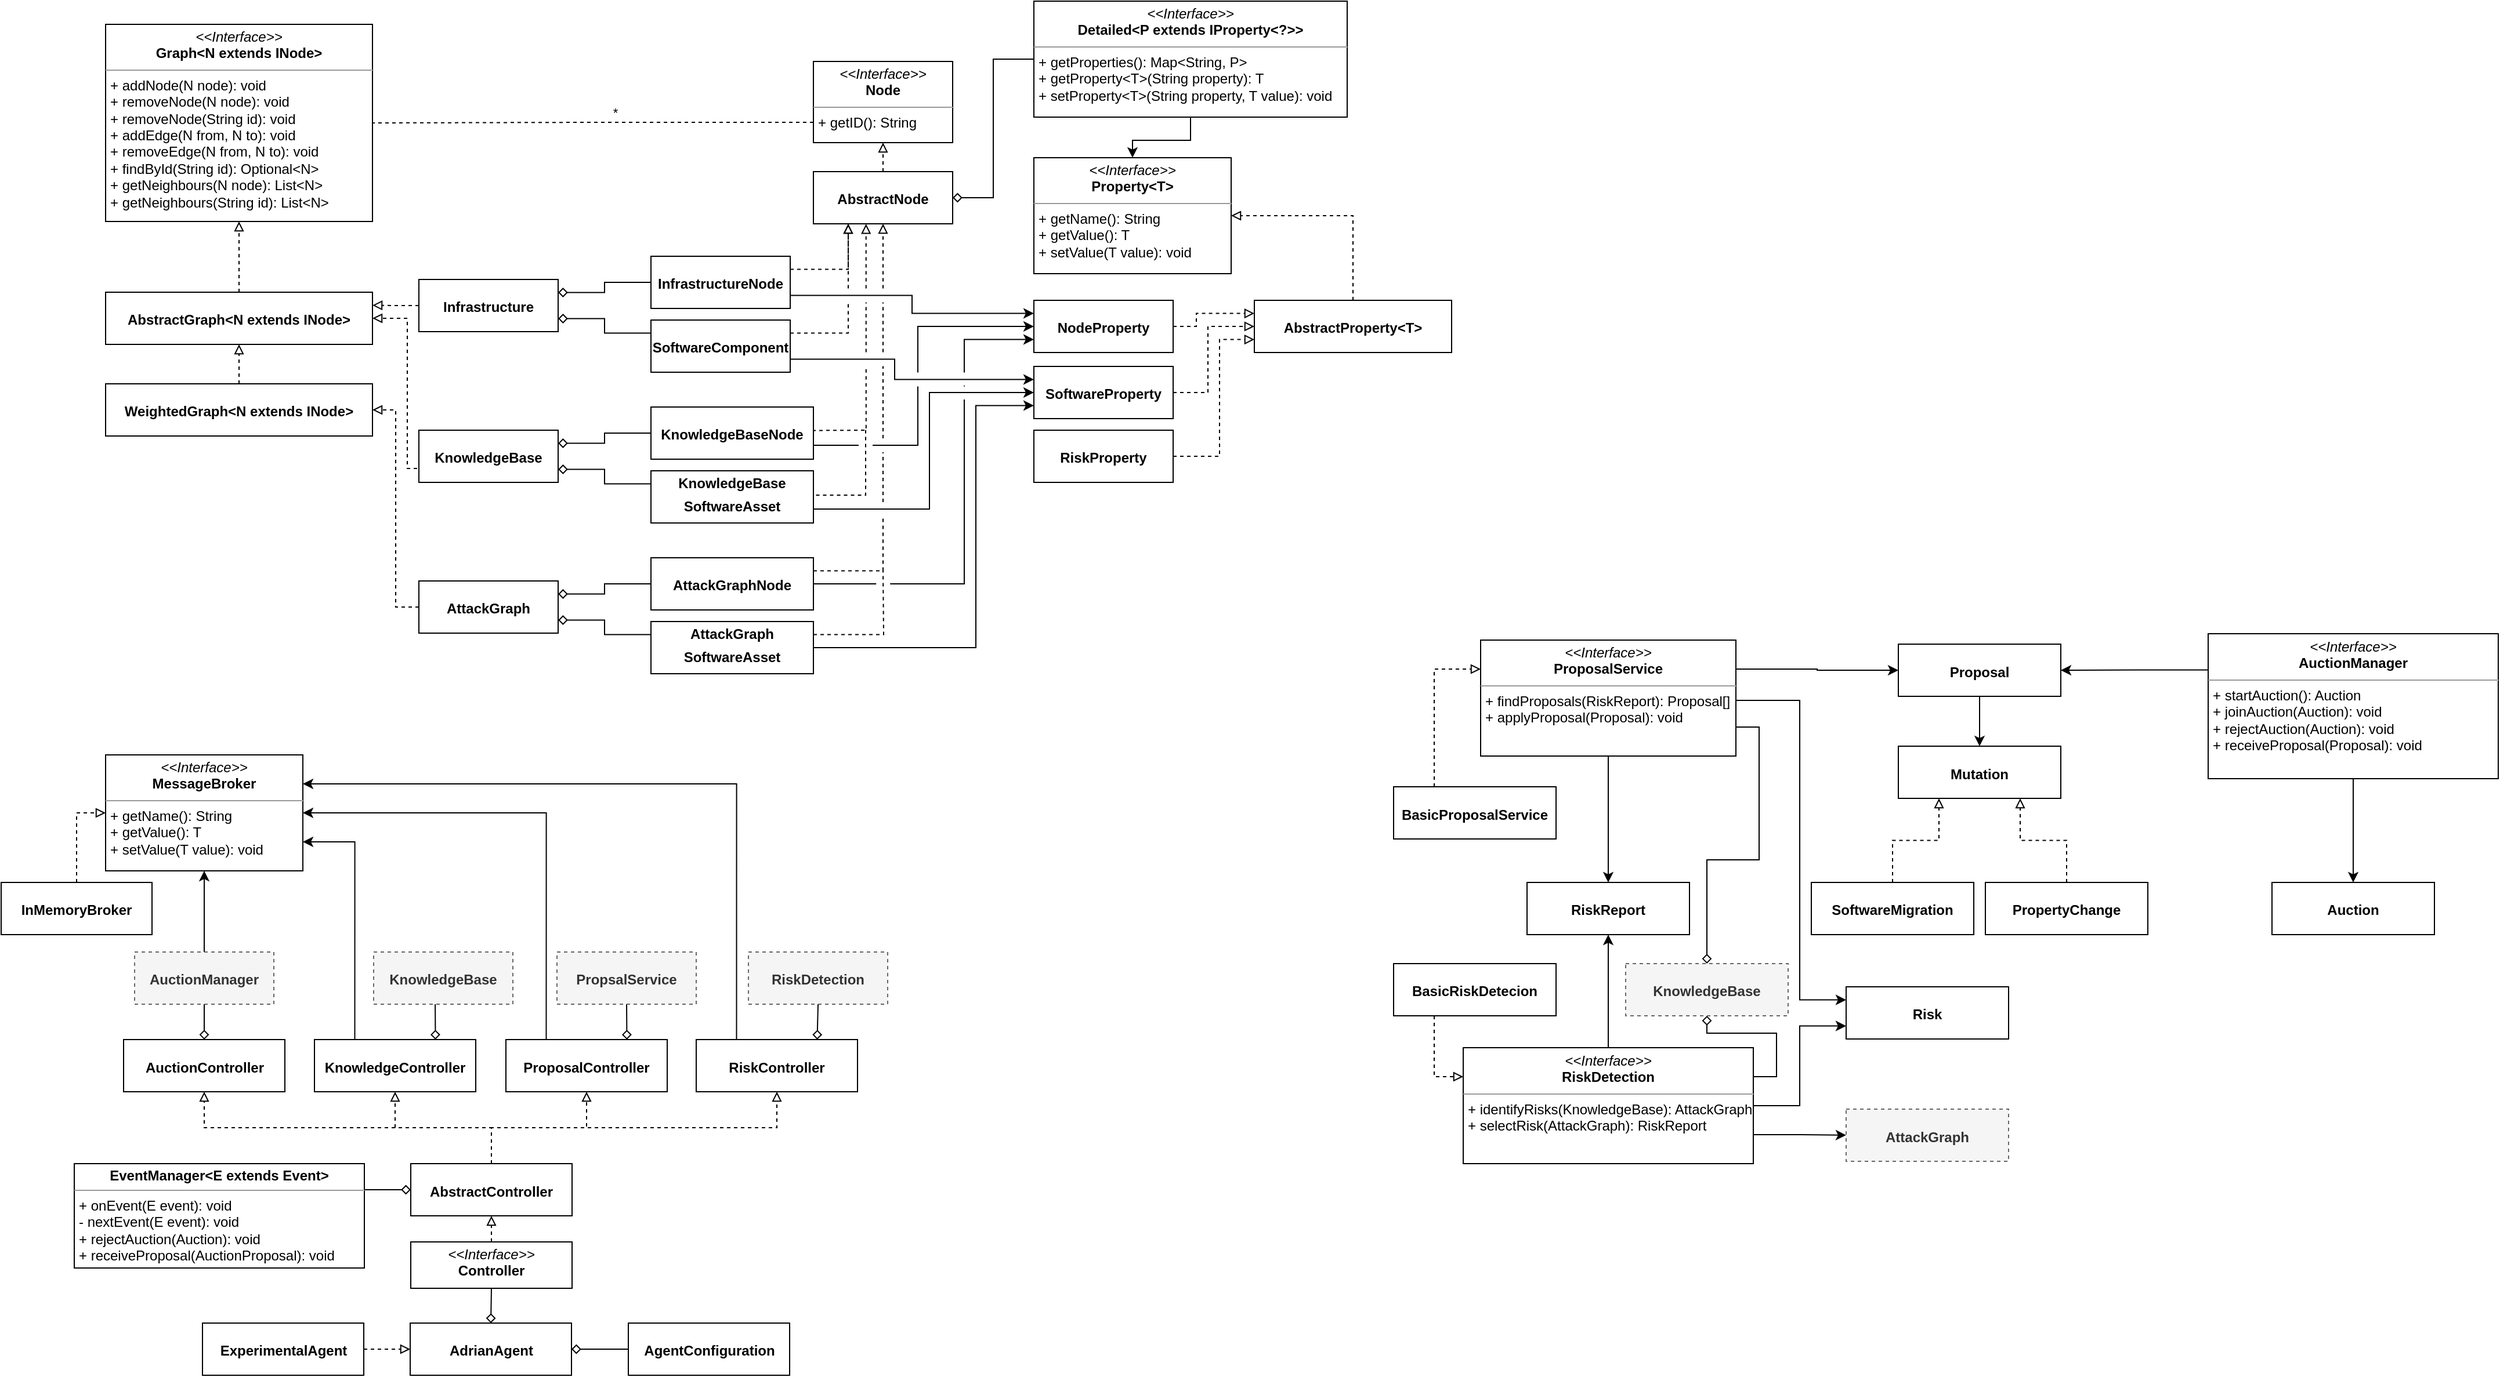 <mxfile version="22.0.0" type="device">
  <diagram name="Page-1" id="9f46799a-70d6-7492-0946-bef42562c5a5">
    <mxGraphModel dx="2001" dy="577" grid="1" gridSize="10" guides="1" tooltips="1" connect="1" arrows="1" fold="1" page="1" pageScale="1" pageWidth="1100" pageHeight="850" background="none" math="0" shadow="0">
      <root>
        <mxCell id="0" />
        <mxCell id="1" parent="0" />
        <mxCell id="8-EacGjiaF-r7-xFt649-45" style="edgeStyle=orthogonalEdgeStyle;rounded=0;orthogonalLoop=1;jettySize=auto;html=1;exitX=1;exitY=0.75;exitDx=0;exitDy=0;jumpStyle=none;jumpSize=12;entryX=0;entryY=0.25;entryDx=0;entryDy=0;" parent="1" source="8-EacGjiaF-r7-xFt649-16" target="8-EacGjiaF-r7-xFt649-34" edge="1">
          <mxGeometry relative="1" as="geometry" />
        </mxCell>
        <mxCell id="8-EacGjiaF-r7-xFt649-1" value="&lt;p style=&quot;margin:0px;margin-top:4px;text-align:center;&quot;&gt;&lt;i&gt;&amp;lt;&amp;lt;Interface&amp;gt;&amp;gt;&lt;/i&gt;&lt;br&gt;&lt;b&gt;Graph&amp;lt;N extends INode&amp;gt;&lt;/b&gt;&lt;/p&gt;&lt;hr size=&quot;1&quot;&gt;&lt;p style=&quot;margin:0px;margin-left:4px;&quot;&gt;+ addNode(N node): void&lt;/p&gt;&lt;p style=&quot;margin:0px;margin-left:4px;&quot;&gt;+ removeNode(N node): void&lt;/p&gt;&lt;p style=&quot;margin:0px;margin-left:4px;&quot;&gt;+ removeNode(String id): void&lt;/p&gt;&lt;p style=&quot;margin:0px;margin-left:4px;&quot;&gt;+ addEdge(N from, N to): void&lt;/p&gt;&lt;p style=&quot;margin:0px;margin-left:4px;&quot;&gt;+ removeEdge(N from, N to): void&lt;/p&gt;&lt;p style=&quot;margin:0px;margin-left:4px;&quot;&gt;&lt;span style=&quot;background-color: initial;&quot;&gt;+ findById(String id): Optional&amp;lt;N&amp;gt;&lt;/span&gt;&lt;br&gt;&lt;/p&gt;&lt;p style=&quot;margin:0px;margin-left:4px;&quot;&gt;+ getNeighbours(N node): List&amp;lt;N&amp;gt;&lt;/p&gt;&lt;p style=&quot;margin:0px;margin-left:4px;&quot;&gt;&lt;span style=&quot;background-color: initial;&quot;&gt;+ getNeighbours(String id): List&amp;lt;N&amp;gt;&lt;/span&gt;&lt;/p&gt;" style="verticalAlign=top;align=left;overflow=fill;fontSize=12;fontFamily=Helvetica;html=1;whiteSpace=wrap;" parent="1" vertex="1">
          <mxGeometry x="70" y="170" width="230" height="170" as="geometry" />
        </mxCell>
        <mxCell id="8-EacGjiaF-r7-xFt649-23" style="edgeStyle=orthogonalEdgeStyle;rounded=0;orthogonalLoop=1;jettySize=auto;html=1;entryX=1;entryY=0.5;entryDx=0;entryDy=0;endArrow=none;endFill=0;exitX=0;exitY=0.75;exitDx=0;exitDy=0;dashed=1;" parent="1" source="8-EacGjiaF-r7-xFt649-2" target="8-EacGjiaF-r7-xFt649-1" edge="1">
          <mxGeometry relative="1" as="geometry" />
        </mxCell>
        <mxCell id="8-EacGjiaF-r7-xFt649-24" value="*" style="edgeLabel;html=1;align=center;verticalAlign=middle;resizable=0;points=[];" parent="8-EacGjiaF-r7-xFt649-23" vertex="1" connectable="0">
          <mxGeometry x="0.889" y="2" relative="1" as="geometry">
            <mxPoint x="188" y="-11" as="offset" />
          </mxGeometry>
        </mxCell>
        <mxCell id="8-EacGjiaF-r7-xFt649-2" value="&lt;p style=&quot;margin:0px;margin-top:4px;text-align:center;&quot;&gt;&lt;i&gt;&amp;lt;&amp;lt;Interface&amp;gt;&amp;gt;&lt;/i&gt;&lt;br&gt;&lt;b&gt;Node&lt;/b&gt;&lt;/p&gt;&lt;hr size=&quot;1&quot;&gt;&lt;p style=&quot;margin:0px;margin-left:4px;&quot;&gt;+ getID(): String&lt;/p&gt;" style="verticalAlign=top;align=left;overflow=fill;fontSize=12;fontFamily=Helvetica;html=1;whiteSpace=wrap;" parent="1" vertex="1">
          <mxGeometry x="680" y="202" width="120" height="70" as="geometry" />
        </mxCell>
        <mxCell id="8-EacGjiaF-r7-xFt649-10" style="edgeStyle=orthogonalEdgeStyle;rounded=0;orthogonalLoop=1;jettySize=auto;html=1;exitX=0.5;exitY=0;exitDx=0;exitDy=0;entryX=0.5;entryY=1;entryDx=0;entryDy=0;endArrow=block;endFill=0;dashed=1;" parent="1" source="8-EacGjiaF-r7-xFt649-9" target="8-EacGjiaF-r7-xFt649-1" edge="1">
          <mxGeometry relative="1" as="geometry" />
        </mxCell>
        <mxCell id="8-EacGjiaF-r7-xFt649-9" value="&lt;p style=&quot;margin: 4px 0px 0px; line-height: 130%;&quot;&gt;&lt;b&gt;&lt;br&gt;&lt;/b&gt;&lt;/p&gt;&lt;p style=&quot;margin: 4px 0px 0px; line-height: 0%;&quot;&gt;&lt;b&gt;AbstractGraph&amp;lt;N extends INode&amp;gt;&lt;/b&gt;&lt;/p&gt;" style="verticalAlign=middle;align=center;overflow=fill;fontSize=12;fontFamily=Helvetica;html=1;whiteSpace=wrap;labelPosition=center;verticalLabelPosition=middle;horizontal=1;" parent="1" vertex="1">
          <mxGeometry x="70" y="401" width="230" height="45" as="geometry" />
        </mxCell>
        <mxCell id="8-EacGjiaF-r7-xFt649-12" style="edgeStyle=orthogonalEdgeStyle;rounded=0;orthogonalLoop=1;jettySize=auto;html=1;exitX=0.5;exitY=0;exitDx=0;exitDy=0;entryX=0.5;entryY=1;entryDx=0;entryDy=0;endArrow=block;endFill=0;dashed=1;" parent="1" source="8-EacGjiaF-r7-xFt649-11" target="8-EacGjiaF-r7-xFt649-9" edge="1">
          <mxGeometry relative="1" as="geometry" />
        </mxCell>
        <mxCell id="8-EacGjiaF-r7-xFt649-11" value="&lt;p style=&quot;margin: 4px 0px 0px; line-height: 130%;&quot;&gt;&lt;b&gt;&lt;br&gt;&lt;/b&gt;&lt;/p&gt;&lt;p style=&quot;margin: 4px 0px 0px; line-height: 0%;&quot;&gt;&lt;b&gt;WeightedGraph&amp;lt;N extends INode&amp;gt;&lt;/b&gt;&lt;/p&gt;" style="verticalAlign=middle;align=center;overflow=fill;fontSize=12;fontFamily=Helvetica;html=1;whiteSpace=wrap;labelPosition=center;verticalLabelPosition=middle;horizontal=1;" parent="1" vertex="1">
          <mxGeometry x="70" y="480" width="230" height="45" as="geometry" />
        </mxCell>
        <mxCell id="8-EacGjiaF-r7-xFt649-15" style="edgeStyle=orthogonalEdgeStyle;rounded=0;orthogonalLoop=1;jettySize=auto;html=1;exitX=0.5;exitY=0;exitDx=0;exitDy=0;entryX=0.5;entryY=1;entryDx=0;entryDy=0;endArrow=block;endFill=0;dashed=1;" parent="1" source="8-EacGjiaF-r7-xFt649-14" target="8-EacGjiaF-r7-xFt649-2" edge="1">
          <mxGeometry relative="1" as="geometry" />
        </mxCell>
        <mxCell id="8-EacGjiaF-r7-xFt649-14" value="&lt;p style=&quot;margin: 4px 0px 0px; line-height: 130%;&quot;&gt;&lt;b&gt;&lt;br&gt;&lt;/b&gt;&lt;/p&gt;&lt;p style=&quot;margin: 4px 0px 0px; line-height: 0%;&quot;&gt;&lt;b&gt;AbstractNode&lt;/b&gt;&lt;/p&gt;" style="verticalAlign=middle;align=center;overflow=fill;fontSize=12;fontFamily=Helvetica;html=1;whiteSpace=wrap;labelPosition=center;verticalLabelPosition=middle;horizontal=1;" parent="1" vertex="1">
          <mxGeometry x="680" y="297" width="120" height="45" as="geometry" />
        </mxCell>
        <mxCell id="8-EacGjiaF-r7-xFt649-20" style="edgeStyle=orthogonalEdgeStyle;rounded=0;orthogonalLoop=1;jettySize=auto;html=1;exitX=1;exitY=0.25;exitDx=0;exitDy=0;entryX=0.25;entryY=1;entryDx=0;entryDy=0;endArrow=block;endFill=0;dashed=1;" parent="1" source="8-EacGjiaF-r7-xFt649-16" target="8-EacGjiaF-r7-xFt649-14" edge="1">
          <mxGeometry relative="1" as="geometry" />
        </mxCell>
        <mxCell id="8-EacGjiaF-r7-xFt649-41" style="edgeStyle=orthogonalEdgeStyle;rounded=0;orthogonalLoop=1;jettySize=auto;html=1;exitX=0.5;exitY=1;exitDx=0;exitDy=0;entryX=0.5;entryY=0;entryDx=0;entryDy=0;" parent="1" source="8-EacGjiaF-r7-xFt649-17" target="8-EacGjiaF-r7-xFt649-28" edge="1">
          <mxGeometry relative="1" as="geometry" />
        </mxCell>
        <mxCell id="8-EacGjiaF-r7-xFt649-47" style="edgeStyle=orthogonalEdgeStyle;rounded=0;orthogonalLoop=1;jettySize=auto;html=1;exitX=0;exitY=0.5;exitDx=0;exitDy=0;entryX=1;entryY=0.5;entryDx=0;entryDy=0;endArrow=diamond;endFill=0;" parent="1" source="8-EacGjiaF-r7-xFt649-17" target="8-EacGjiaF-r7-xFt649-14" edge="1">
          <mxGeometry relative="1" as="geometry" />
        </mxCell>
        <mxCell id="8-EacGjiaF-r7-xFt649-17" value="&lt;p style=&quot;margin:0px;margin-top:4px;text-align:center;&quot;&gt;&lt;i&gt;&amp;lt;&amp;lt;Interface&amp;gt;&amp;gt;&lt;/i&gt;&lt;br&gt;&lt;b&gt;Detailed&amp;lt;P extends IProperty&amp;lt;?&amp;gt;&amp;gt;&lt;/b&gt;&lt;/p&gt;&lt;hr size=&quot;1&quot;&gt;&lt;p style=&quot;margin:0px;margin-left:4px;&quot;&gt;+ getProperties(): Map&amp;lt;String, P&amp;gt;&lt;/p&gt;&lt;p style=&quot;margin:0px;margin-left:4px;&quot;&gt;+ getProperty&amp;lt;T&amp;gt;(String property): T&lt;/p&gt;&lt;p style=&quot;margin:0px;margin-left:4px;&quot;&gt;+ setProperty&amp;lt;T&amp;gt;(String property, T value): void&lt;/p&gt;&lt;p style=&quot;margin:0px;margin-left:4px;&quot;&gt;&lt;br&gt;&lt;/p&gt;" style="verticalAlign=top;align=left;overflow=fill;fontSize=12;fontFamily=Helvetica;html=1;whiteSpace=wrap;" parent="1" vertex="1">
          <mxGeometry x="870" y="150" width="270" height="100" as="geometry" />
        </mxCell>
        <mxCell id="8-EacGjiaF-r7-xFt649-19" style="edgeStyle=orthogonalEdgeStyle;rounded=0;orthogonalLoop=1;jettySize=auto;html=1;exitX=0;exitY=0.5;exitDx=0;exitDy=0;entryX=1;entryY=0.25;entryDx=0;entryDy=0;dashed=1;endArrow=block;endFill=0;" parent="1" source="8-EacGjiaF-r7-xFt649-18" target="8-EacGjiaF-r7-xFt649-9" edge="1">
          <mxGeometry relative="1" as="geometry" />
        </mxCell>
        <mxCell id="8-EacGjiaF-r7-xFt649-18" value="&lt;p style=&quot;margin: 4px 0px 0px; line-height: 130%;&quot;&gt;&lt;b&gt;&lt;br&gt;&lt;/b&gt;&lt;/p&gt;&lt;p style=&quot;margin: 4px 0px 0px; line-height: 0%;&quot;&gt;&lt;b&gt;Infrastructure&lt;/b&gt;&lt;/p&gt;" style="verticalAlign=middle;align=center;overflow=fill;fontSize=12;fontFamily=Helvetica;html=1;whiteSpace=wrap;labelPosition=center;verticalLabelPosition=middle;horizontal=1;" parent="1" vertex="1">
          <mxGeometry x="340" y="390" width="120" height="45" as="geometry" />
        </mxCell>
        <mxCell id="8-EacGjiaF-r7-xFt649-29" style="edgeStyle=orthogonalEdgeStyle;rounded=0;orthogonalLoop=1;jettySize=auto;html=1;exitX=1;exitY=0.25;exitDx=0;exitDy=0;jumpStyle=gap;endArrow=block;endFill=0;dashed=1;entryX=0.25;entryY=1;entryDx=0;entryDy=0;jumpSize=12;" parent="1" source="8-EacGjiaF-r7-xFt649-27" target="8-EacGjiaF-r7-xFt649-14" edge="1">
          <mxGeometry relative="1" as="geometry">
            <mxPoint x="740" y="342" as="targetPoint" />
            <Array as="points">
              <mxPoint x="710" y="436" />
            </Array>
          </mxGeometry>
        </mxCell>
        <mxCell id="8-EacGjiaF-r7-xFt649-31" style="edgeStyle=orthogonalEdgeStyle;rounded=0;orthogonalLoop=1;jettySize=auto;html=1;exitX=0;exitY=0.25;exitDx=0;exitDy=0;entryX=1;entryY=0.75;entryDx=0;entryDy=0;endArrow=diamond;endFill=0;" parent="1" source="8-EacGjiaF-r7-xFt649-27" target="8-EacGjiaF-r7-xFt649-18" edge="1">
          <mxGeometry relative="1" as="geometry" />
        </mxCell>
        <mxCell id="8-EacGjiaF-r7-xFt649-46" style="edgeStyle=orthogonalEdgeStyle;rounded=0;orthogonalLoop=1;jettySize=auto;html=1;exitX=1;exitY=0.75;exitDx=0;exitDy=0;entryX=0;entryY=0.25;entryDx=0;entryDy=0;" parent="1" source="8-EacGjiaF-r7-xFt649-27" target="8-EacGjiaF-r7-xFt649-35" edge="1">
          <mxGeometry relative="1" as="geometry">
            <Array as="points">
              <mxPoint x="750" y="459" />
              <mxPoint x="750" y="476" />
            </Array>
          </mxGeometry>
        </mxCell>
        <mxCell id="8-EacGjiaF-r7-xFt649-27" value="&lt;p style=&quot;margin: 4px 0px 0px; line-height: 130%;&quot;&gt;&lt;b&gt;&lt;br&gt;&lt;/b&gt;&lt;/p&gt;&lt;p style=&quot;margin: 4px 0px 0px; line-height: 0%;&quot;&gt;&lt;b&gt;SoftwareComponent&lt;/b&gt;&lt;/p&gt;" style="verticalAlign=middle;align=center;overflow=fill;fontSize=12;fontFamily=Helvetica;html=1;whiteSpace=wrap;labelPosition=center;verticalLabelPosition=middle;horizontal=1;" parent="1" vertex="1">
          <mxGeometry x="540" y="425" width="120" height="45" as="geometry" />
        </mxCell>
        <mxCell id="8-EacGjiaF-r7-xFt649-28" value="&lt;p style=&quot;margin:0px;margin-top:4px;text-align:center;&quot;&gt;&lt;i&gt;&amp;lt;&amp;lt;Interface&amp;gt;&amp;gt;&lt;/i&gt;&lt;br&gt;&lt;b&gt;Property&amp;lt;T&amp;gt;&lt;/b&gt;&lt;/p&gt;&lt;hr size=&quot;1&quot;&gt;&lt;p style=&quot;margin:0px;margin-left:4px;&quot;&gt;+ getName(): String&lt;/p&gt;&lt;p style=&quot;margin:0px;margin-left:4px;&quot;&gt;+ getValue(): T&lt;/p&gt;&lt;p style=&quot;margin:0px;margin-left:4px;&quot;&gt;+ setValue(T value): void&lt;/p&gt;" style="verticalAlign=top;align=left;overflow=fill;fontSize=12;fontFamily=Helvetica;html=1;whiteSpace=wrap;" parent="1" vertex="1">
          <mxGeometry x="870" y="285" width="170" height="100" as="geometry" />
        </mxCell>
        <mxCell id="8-EacGjiaF-r7-xFt649-30" style="edgeStyle=orthogonalEdgeStyle;rounded=0;orthogonalLoop=1;jettySize=auto;html=1;exitX=0;exitY=0.5;exitDx=0;exitDy=0;entryX=1;entryY=0.25;entryDx=0;entryDy=0;endArrow=diamond;endFill=0;" parent="1" source="8-EacGjiaF-r7-xFt649-16" target="8-EacGjiaF-r7-xFt649-18" edge="1">
          <mxGeometry relative="1" as="geometry">
            <mxPoint x="470" y="400" as="targetPoint" />
          </mxGeometry>
        </mxCell>
        <mxCell id="8-EacGjiaF-r7-xFt649-16" value="&lt;p style=&quot;margin: 4px 0px 0px; line-height: 130%;&quot;&gt;&lt;b&gt;&lt;br&gt;&lt;/b&gt;&lt;/p&gt;&lt;p style=&quot;margin: 4px 0px 0px; line-height: 0%;&quot;&gt;&lt;b&gt;InfrastructureNode&lt;/b&gt;&lt;/p&gt;" style="verticalAlign=middle;align=center;overflow=fill;fontSize=12;fontFamily=Helvetica;html=1;whiteSpace=wrap;labelPosition=center;verticalLabelPosition=middle;horizontal=1;glass=0;" parent="1" vertex="1">
          <mxGeometry x="540" y="370" width="120" height="45" as="geometry" />
        </mxCell>
        <mxCell id="8-EacGjiaF-r7-xFt649-42" style="edgeStyle=orthogonalEdgeStyle;rounded=0;orthogonalLoop=1;jettySize=auto;html=1;exitX=1;exitY=0.5;exitDx=0;exitDy=0;entryX=0;entryY=0.25;entryDx=0;entryDy=0;dashed=1;endArrow=block;endFill=0;" parent="1" source="8-EacGjiaF-r7-xFt649-34" target="8-EacGjiaF-r7-xFt649-37" edge="1">
          <mxGeometry relative="1" as="geometry">
            <Array as="points">
              <mxPoint x="1010" y="431" />
              <mxPoint x="1010" y="419" />
            </Array>
          </mxGeometry>
        </mxCell>
        <mxCell id="8-EacGjiaF-r7-xFt649-34" value="&lt;p style=&quot;margin: 4px 0px 0px; line-height: 130%;&quot;&gt;&lt;b&gt;&lt;br&gt;&lt;/b&gt;&lt;/p&gt;&lt;p style=&quot;margin: 4px 0px 0px; line-height: 0%;&quot;&gt;&lt;b&gt;NodeProperty&lt;/b&gt;&lt;/p&gt;" style="verticalAlign=middle;align=center;overflow=fill;fontSize=12;fontFamily=Helvetica;html=1;whiteSpace=wrap;labelPosition=center;verticalLabelPosition=middle;horizontal=1;" parent="1" vertex="1">
          <mxGeometry x="870" y="408" width="120" height="45" as="geometry" />
        </mxCell>
        <mxCell id="8-EacGjiaF-r7-xFt649-43" style="edgeStyle=orthogonalEdgeStyle;rounded=0;orthogonalLoop=1;jettySize=auto;html=1;exitX=1;exitY=0.5;exitDx=0;exitDy=0;entryX=0;entryY=0.5;entryDx=0;entryDy=0;dashed=1;endArrow=block;endFill=0;" parent="1" source="8-EacGjiaF-r7-xFt649-35" target="8-EacGjiaF-r7-xFt649-37" edge="1">
          <mxGeometry relative="1" as="geometry">
            <Array as="points">
              <mxPoint x="1020" y="487" />
              <mxPoint x="1020" y="431" />
            </Array>
          </mxGeometry>
        </mxCell>
        <mxCell id="8-EacGjiaF-r7-xFt649-35" value="&lt;p style=&quot;margin: 4px 0px 0px; line-height: 130%;&quot;&gt;&lt;b&gt;&lt;br&gt;&lt;/b&gt;&lt;/p&gt;&lt;p style=&quot;margin: 4px 0px 0px; line-height: 0%;&quot;&gt;&lt;b&gt;SoftwareProperty&lt;/b&gt;&lt;/p&gt;" style="verticalAlign=middle;align=center;overflow=fill;fontSize=12;fontFamily=Helvetica;html=1;whiteSpace=wrap;labelPosition=center;verticalLabelPosition=middle;horizontal=1;" parent="1" vertex="1">
          <mxGeometry x="870" y="465" width="120" height="45" as="geometry" />
        </mxCell>
        <mxCell id="8-EacGjiaF-r7-xFt649-44" style="edgeStyle=orthogonalEdgeStyle;rounded=0;orthogonalLoop=1;jettySize=auto;html=1;exitX=1;exitY=0.5;exitDx=0;exitDy=0;entryX=0;entryY=0.75;entryDx=0;entryDy=0;dashed=1;endArrow=block;endFill=0;" parent="1" source="8-EacGjiaF-r7-xFt649-36" target="8-EacGjiaF-r7-xFt649-37" edge="1">
          <mxGeometry relative="1" as="geometry">
            <Array as="points">
              <mxPoint x="1030" y="543" />
              <mxPoint x="1030" y="442" />
            </Array>
          </mxGeometry>
        </mxCell>
        <mxCell id="8-EacGjiaF-r7-xFt649-36" value="&lt;p style=&quot;margin: 4px 0px 0px; line-height: 130%;&quot;&gt;&lt;b&gt;&lt;br&gt;&lt;/b&gt;&lt;/p&gt;&lt;p style=&quot;margin: 4px 0px 0px; line-height: 0%;&quot;&gt;&lt;b&gt;RiskProperty&lt;/b&gt;&lt;/p&gt;" style="verticalAlign=middle;align=center;overflow=fill;fontSize=12;fontFamily=Helvetica;html=1;whiteSpace=wrap;labelPosition=center;verticalLabelPosition=middle;horizontal=1;" parent="1" vertex="1">
          <mxGeometry x="870" y="520" width="120" height="45" as="geometry" />
        </mxCell>
        <mxCell id="8-EacGjiaF-r7-xFt649-40" style="edgeStyle=orthogonalEdgeStyle;rounded=0;orthogonalLoop=1;jettySize=auto;html=1;exitX=0.5;exitY=0;exitDx=0;exitDy=0;entryX=1;entryY=0.5;entryDx=0;entryDy=0;dashed=1;endArrow=block;endFill=0;" parent="1" source="8-EacGjiaF-r7-xFt649-37" target="8-EacGjiaF-r7-xFt649-28" edge="1">
          <mxGeometry relative="1" as="geometry" />
        </mxCell>
        <mxCell id="8-EacGjiaF-r7-xFt649-37" value="&lt;p style=&quot;margin: 4px 0px 0px; line-height: 130%;&quot;&gt;&lt;b&gt;&lt;br&gt;&lt;/b&gt;&lt;/p&gt;&lt;p style=&quot;margin: 4px 0px 0px; line-height: 0%;&quot;&gt;&lt;b&gt;AbstractProperty&amp;lt;T&amp;gt;&lt;/b&gt;&lt;/p&gt;" style="verticalAlign=middle;align=center;overflow=fill;fontSize=12;fontFamily=Helvetica;html=1;whiteSpace=wrap;labelPosition=center;verticalLabelPosition=middle;horizontal=1;" parent="1" vertex="1">
          <mxGeometry x="1060" y="408" width="170" height="45" as="geometry" />
        </mxCell>
        <mxCell id="8-EacGjiaF-r7-xFt649-50" style="edgeStyle=orthogonalEdgeStyle;rounded=0;orthogonalLoop=1;jettySize=auto;html=1;exitX=0.5;exitY=0;exitDx=0;exitDy=0;entryX=0.5;entryY=1;entryDx=0;entryDy=0;dashed=1;endArrow=block;endFill=0;" parent="1" source="8-EacGjiaF-r7-xFt649-48" target="8-EacGjiaF-r7-xFt649-49" edge="1">
          <mxGeometry relative="1" as="geometry" />
        </mxCell>
        <mxCell id="8-EacGjiaF-r7-xFt649-48" value="&lt;p style=&quot;margin:0px;margin-top:4px;text-align:center;&quot;&gt;&lt;i&gt;&amp;lt;&amp;lt;Interface&amp;gt;&amp;gt;&lt;/i&gt;&lt;br&gt;&lt;b&gt;Controller&lt;/b&gt;&lt;/p&gt;" style="verticalAlign=top;align=left;overflow=fill;fontSize=12;fontFamily=Helvetica;html=1;whiteSpace=wrap;" parent="1" vertex="1">
          <mxGeometry x="333" y="1220" width="139" height="40" as="geometry" />
        </mxCell>
        <mxCell id="8-EacGjiaF-r7-xFt649-56" style="edgeStyle=orthogonalEdgeStyle;rounded=0;orthogonalLoop=1;jettySize=auto;html=1;exitX=0.5;exitY=0;exitDx=0;exitDy=0;entryX=0.5;entryY=1;entryDx=0;entryDy=0;dashed=1;endArrow=block;endFill=0;" parent="1" source="8-EacGjiaF-r7-xFt649-49" target="8-EacGjiaF-r7-xFt649-51" edge="1">
          <mxGeometry relative="1" as="geometry" />
        </mxCell>
        <mxCell id="8-EacGjiaF-r7-xFt649-57" style="edgeStyle=orthogonalEdgeStyle;rounded=0;orthogonalLoop=1;jettySize=auto;html=1;exitX=0.5;exitY=0;exitDx=0;exitDy=0;entryX=0.5;entryY=1;entryDx=0;entryDy=0;dashed=1;endArrow=block;endFill=0;" parent="1" source="8-EacGjiaF-r7-xFt649-49" target="8-EacGjiaF-r7-xFt649-52" edge="1">
          <mxGeometry relative="1" as="geometry" />
        </mxCell>
        <mxCell id="8-EacGjiaF-r7-xFt649-58" style="edgeStyle=orthogonalEdgeStyle;rounded=0;orthogonalLoop=1;jettySize=auto;html=1;exitX=0.5;exitY=0;exitDx=0;exitDy=0;entryX=0.5;entryY=1;entryDx=0;entryDy=0;dashed=1;endArrow=block;endFill=0;" parent="1" source="8-EacGjiaF-r7-xFt649-49" target="8-EacGjiaF-r7-xFt649-53" edge="1">
          <mxGeometry relative="1" as="geometry" />
        </mxCell>
        <mxCell id="8-EacGjiaF-r7-xFt649-59" style="edgeStyle=orthogonalEdgeStyle;rounded=0;orthogonalLoop=1;jettySize=auto;html=1;exitX=0.5;exitY=0;exitDx=0;exitDy=0;entryX=0.5;entryY=1;entryDx=0;entryDy=0;dashed=1;endArrow=block;endFill=0;" parent="1" source="8-EacGjiaF-r7-xFt649-49" target="8-EacGjiaF-r7-xFt649-54" edge="1">
          <mxGeometry relative="1" as="geometry" />
        </mxCell>
        <mxCell id="8-EacGjiaF-r7-xFt649-72" style="edgeStyle=orthogonalEdgeStyle;rounded=0;orthogonalLoop=1;jettySize=auto;html=1;exitX=0;exitY=0.5;exitDx=0;exitDy=0;entryX=1;entryY=0.25;entryDx=0;entryDy=0;endArrow=none;endFill=0;startArrow=diamond;startFill=0;" parent="1" source="8-EacGjiaF-r7-xFt649-49" target="8-EacGjiaF-r7-xFt649-71" edge="1">
          <mxGeometry relative="1" as="geometry" />
        </mxCell>
        <mxCell id="8-EacGjiaF-r7-xFt649-49" value="&lt;p style=&quot;margin: 4px 0px 0px; line-height: 130%;&quot;&gt;&lt;b&gt;&lt;br&gt;&lt;/b&gt;&lt;/p&gt;&lt;p style=&quot;margin: 4px 0px 0px; line-height: 0%;&quot;&gt;&lt;b&gt;AbstractController&lt;/b&gt;&lt;/p&gt;" style="verticalAlign=middle;align=center;overflow=fill;fontSize=12;fontFamily=Helvetica;html=1;whiteSpace=wrap;labelPosition=center;verticalLabelPosition=middle;horizontal=1;" parent="1" vertex="1">
          <mxGeometry x="333" y="1152.5" width="139" height="45" as="geometry" />
        </mxCell>
        <mxCell id="8-EacGjiaF-r7-xFt649-70" style="edgeStyle=orthogonalEdgeStyle;rounded=0;orthogonalLoop=1;jettySize=auto;html=1;exitX=0.5;exitY=0;exitDx=0;exitDy=0;entryX=0.5;entryY=1;entryDx=0;entryDy=0;startArrow=diamond;startFill=0;endArrow=none;endFill=0;" parent="1" source="8-EacGjiaF-r7-xFt649-51" target="dKKhRiaQn5Fjj5X5aPLl-34" edge="1">
          <mxGeometry relative="1" as="geometry">
            <mxPoint x="85" y="985" as="targetPoint" />
          </mxGeometry>
        </mxCell>
        <mxCell id="8-EacGjiaF-r7-xFt649-51" value="&lt;p style=&quot;margin: 4px 0px 0px; line-height: 130%;&quot;&gt;&lt;b&gt;&lt;br&gt;&lt;/b&gt;&lt;/p&gt;&lt;p style=&quot;margin: 4px 0px 0px; line-height: 0%;&quot;&gt;&lt;b&gt;AuctionController&lt;/b&gt;&lt;/p&gt;" style="verticalAlign=middle;align=center;overflow=fill;fontSize=12;fontFamily=Helvetica;html=1;whiteSpace=wrap;labelPosition=center;verticalLabelPosition=middle;horizontal=1;" parent="1" vertex="1">
          <mxGeometry x="85.5" y="1045.5" width="139" height="45" as="geometry" />
        </mxCell>
        <mxCell id="jla0NbkRHoWjwfWcvDcg-7" style="edgeStyle=orthogonalEdgeStyle;rounded=0;orthogonalLoop=1;jettySize=auto;html=1;exitX=0.25;exitY=0;exitDx=0;exitDy=0;entryX=1;entryY=0.75;entryDx=0;entryDy=0;" parent="1" source="8-EacGjiaF-r7-xFt649-52" target="jla0NbkRHoWjwfWcvDcg-2" edge="1">
          <mxGeometry relative="1" as="geometry" />
        </mxCell>
        <mxCell id="dKKhRiaQn5Fjj5X5aPLl-16" style="edgeStyle=orthogonalEdgeStyle;rounded=0;orthogonalLoop=1;jettySize=auto;html=1;exitX=0.75;exitY=0;exitDx=0;exitDy=0;entryX=0.442;entryY=0.989;entryDx=0;entryDy=0;entryPerimeter=0;startArrow=diamond;startFill=0;endArrow=none;endFill=0;" parent="1" source="8-EacGjiaF-r7-xFt649-52" target="dKKhRiaQn5Fjj5X5aPLl-15" edge="1">
          <mxGeometry relative="1" as="geometry" />
        </mxCell>
        <mxCell id="8-EacGjiaF-r7-xFt649-52" value="&lt;p style=&quot;margin: 4px 0px 0px; line-height: 130%;&quot;&gt;&lt;b&gt;&lt;br&gt;&lt;/b&gt;&lt;/p&gt;&lt;p style=&quot;margin: 4px 0px 0px; line-height: 0%;&quot;&gt;&lt;b&gt;KnowledgeController&lt;/b&gt;&lt;/p&gt;" style="verticalAlign=middle;align=center;overflow=fill;fontSize=12;fontFamily=Helvetica;html=1;whiteSpace=wrap;labelPosition=center;verticalLabelPosition=middle;horizontal=1;" parent="1" vertex="1">
          <mxGeometry x="250" y="1045.5" width="139" height="45" as="geometry" />
        </mxCell>
        <mxCell id="dKKhRiaQn5Fjj5X5aPLl-27" style="edgeStyle=orthogonalEdgeStyle;rounded=0;orthogonalLoop=1;jettySize=auto;html=1;exitX=0.75;exitY=0;exitDx=0;exitDy=0;entryX=0.5;entryY=1;entryDx=0;entryDy=0;startArrow=diamond;startFill=0;endArrow=none;endFill=0;" parent="1" source="8-EacGjiaF-r7-xFt649-53" target="dKKhRiaQn5Fjj5X5aPLl-26" edge="1">
          <mxGeometry relative="1" as="geometry">
            <mxPoint x="580" y="995" as="targetPoint" />
          </mxGeometry>
        </mxCell>
        <mxCell id="dKKhRiaQn5Fjj5X5aPLl-29" style="edgeStyle=orthogonalEdgeStyle;rounded=0;orthogonalLoop=1;jettySize=auto;html=1;exitX=0.25;exitY=0;exitDx=0;exitDy=0;entryX=1;entryY=0.5;entryDx=0;entryDy=0;" parent="1" source="8-EacGjiaF-r7-xFt649-53" target="jla0NbkRHoWjwfWcvDcg-2" edge="1">
          <mxGeometry relative="1" as="geometry" />
        </mxCell>
        <mxCell id="8-EacGjiaF-r7-xFt649-53" value="&lt;p style=&quot;margin: 4px 0px 0px; line-height: 130%;&quot;&gt;&lt;b&gt;&lt;br&gt;&lt;/b&gt;&lt;/p&gt;&lt;p style=&quot;margin: 4px 0px 0px; line-height: 0%;&quot;&gt;&lt;b&gt;ProposalController&lt;/b&gt;&lt;/p&gt;" style="verticalAlign=middle;align=center;overflow=fill;fontSize=12;fontFamily=Helvetica;html=1;whiteSpace=wrap;labelPosition=center;verticalLabelPosition=middle;horizontal=1;" parent="1" vertex="1">
          <mxGeometry x="415" y="1045.5" width="139" height="45" as="geometry" />
        </mxCell>
        <mxCell id="dKKhRiaQn5Fjj5X5aPLl-28" style="edgeStyle=orthogonalEdgeStyle;rounded=0;orthogonalLoop=1;jettySize=auto;html=1;exitX=0.75;exitY=0;exitDx=0;exitDy=0;entryX=0.5;entryY=1;entryDx=0;entryDy=0;startArrow=diamond;startFill=0;endArrow=none;endFill=0;" parent="1" source="8-EacGjiaF-r7-xFt649-54" target="dKKhRiaQn5Fjj5X5aPLl-25" edge="1">
          <mxGeometry relative="1" as="geometry" />
        </mxCell>
        <mxCell id="dKKhRiaQn5Fjj5X5aPLl-30" style="edgeStyle=orthogonalEdgeStyle;rounded=0;orthogonalLoop=1;jettySize=auto;html=1;exitX=0.25;exitY=0;exitDx=0;exitDy=0;entryX=1;entryY=0.25;entryDx=0;entryDy=0;" parent="1" source="8-EacGjiaF-r7-xFt649-54" target="jla0NbkRHoWjwfWcvDcg-2" edge="1">
          <mxGeometry relative="1" as="geometry" />
        </mxCell>
        <mxCell id="8-EacGjiaF-r7-xFt649-54" value="&lt;p style=&quot;margin: 4px 0px 0px; line-height: 130%;&quot;&gt;&lt;b&gt;&lt;br&gt;&lt;/b&gt;&lt;/p&gt;&lt;p style=&quot;margin: 4px 0px 0px; line-height: 0%;&quot;&gt;&lt;b&gt;RiskController&lt;/b&gt;&lt;/p&gt;" style="verticalAlign=middle;align=center;overflow=fill;fontSize=12;fontFamily=Helvetica;html=1;whiteSpace=wrap;labelPosition=center;verticalLabelPosition=middle;horizontal=1;" parent="1" vertex="1">
          <mxGeometry x="579" y="1045.5" width="139" height="45" as="geometry" />
        </mxCell>
        <mxCell id="jla0NbkRHoWjwfWcvDcg-5" style="edgeStyle=orthogonalEdgeStyle;rounded=0;orthogonalLoop=1;jettySize=auto;html=1;exitX=0.5;exitY=0;exitDx=0;exitDy=0;entryX=0.5;entryY=1;entryDx=0;entryDy=0;" parent="1" source="dKKhRiaQn5Fjj5X5aPLl-34" target="jla0NbkRHoWjwfWcvDcg-2" edge="1">
          <mxGeometry relative="1" as="geometry">
            <mxPoint x="85" y="920" as="sourcePoint" />
          </mxGeometry>
        </mxCell>
        <mxCell id="8-EacGjiaF-r7-xFt649-71" value="&lt;p style=&quot;margin: 4px 0px 0px; text-align: center; line-height: 100%;&quot;&gt;&lt;b style=&quot;background-color: initial;&quot;&gt;EventManager&amp;lt;E extends Event&amp;gt;&lt;/b&gt;&lt;br&gt;&lt;/p&gt;&lt;hr size=&quot;1&quot;&gt;&lt;p style=&quot;margin:0px;margin-left:4px;&quot;&gt;+ onEvent(E event): void&lt;/p&gt;&lt;p style=&quot;margin:0px;margin-left:4px;&quot;&gt;- nextEvent(E event): void&lt;/p&gt;&lt;p style=&quot;margin:0px;margin-left:4px;&quot;&gt;+ rejectAuction(Auction): void&lt;br&gt;&lt;/p&gt;&lt;p style=&quot;margin:0px;margin-left:4px;&quot;&gt;+ receiveProposal(AuctionProposal): void&lt;/p&gt;" style="verticalAlign=top;align=left;overflow=fill;fontSize=12;fontFamily=Helvetica;html=1;whiteSpace=wrap;" parent="1" vertex="1">
          <mxGeometry x="43" y="1152.5" width="250" height="90" as="geometry" />
        </mxCell>
        <mxCell id="jla0NbkRHoWjwfWcvDcg-2" value="&lt;p style=&quot;margin:0px;margin-top:4px;text-align:center;&quot;&gt;&lt;i&gt;&amp;lt;&amp;lt;Interface&amp;gt;&amp;gt;&lt;/i&gt;&lt;br&gt;&lt;b&gt;MessageBroker&lt;/b&gt;&lt;/p&gt;&lt;hr size=&quot;1&quot;&gt;&lt;p style=&quot;margin:0px;margin-left:4px;&quot;&gt;+ getName(): String&lt;/p&gt;&lt;p style=&quot;margin:0px;margin-left:4px;&quot;&gt;+ getValue(): T&lt;/p&gt;&lt;p style=&quot;margin:0px;margin-left:4px;&quot;&gt;+ setValue(T value): void&lt;/p&gt;" style="verticalAlign=top;align=left;overflow=fill;fontSize=12;fontFamily=Helvetica;html=1;whiteSpace=wrap;" parent="1" vertex="1">
          <mxGeometry x="70" y="800" width="170" height="100" as="geometry" />
        </mxCell>
        <mxCell id="jla0NbkRHoWjwfWcvDcg-4" style="edgeStyle=orthogonalEdgeStyle;rounded=0;orthogonalLoop=1;jettySize=auto;html=1;exitX=0.5;exitY=0;exitDx=0;exitDy=0;entryX=0;entryY=0.5;entryDx=0;entryDy=0;dashed=1;endArrow=block;endFill=0;" parent="1" source="jla0NbkRHoWjwfWcvDcg-3" target="jla0NbkRHoWjwfWcvDcg-2" edge="1">
          <mxGeometry relative="1" as="geometry" />
        </mxCell>
        <mxCell id="jla0NbkRHoWjwfWcvDcg-3" value="&lt;p style=&quot;margin: 4px 0px 0px; line-height: 130%;&quot;&gt;&lt;b&gt;&lt;br&gt;&lt;/b&gt;&lt;/p&gt;&lt;p style=&quot;margin: 4px 0px 0px; line-height: 0%;&quot;&gt;&lt;b&gt;InMemoryBroker&lt;/b&gt;&lt;/p&gt;" style="verticalAlign=middle;align=center;overflow=fill;fontSize=12;fontFamily=Helvetica;html=1;whiteSpace=wrap;labelPosition=center;verticalLabelPosition=middle;horizontal=1;" parent="1" vertex="1">
          <mxGeometry x="-20" y="910" width="130" height="45" as="geometry" />
        </mxCell>
        <mxCell id="JLqQ9druuXrRFz9XpM2Z-6" style="edgeStyle=orthogonalEdgeStyle;rounded=0;orthogonalLoop=1;jettySize=auto;html=1;exitX=0;exitY=0.5;exitDx=0;exitDy=0;entryX=1;entryY=0.5;entryDx=0;entryDy=0;endArrow=block;endFill=0;dashed=1;" parent="1" source="JLqQ9druuXrRFz9XpM2Z-1" target="8-EacGjiaF-r7-xFt649-9" edge="1">
          <mxGeometry relative="1" as="geometry">
            <Array as="points">
              <mxPoint x="330" y="553" />
              <mxPoint x="330" y="424" />
            </Array>
          </mxGeometry>
        </mxCell>
        <mxCell id="JLqQ9druuXrRFz9XpM2Z-1" value="&lt;p style=&quot;margin: 4px 0px 0px; line-height: 130%;&quot;&gt;&lt;b&gt;&lt;br&gt;&lt;/b&gt;&lt;/p&gt;&lt;p style=&quot;margin: 4px 0px 0px; line-height: 0%;&quot;&gt;&lt;b&gt;KnowledgeBase&lt;/b&gt;&lt;/p&gt;" style="verticalAlign=middle;align=center;overflow=fill;fontSize=12;fontFamily=Helvetica;html=1;whiteSpace=wrap;labelPosition=center;verticalLabelPosition=middle;horizontal=1;" parent="1" vertex="1">
          <mxGeometry x="340" y="520" width="120" height="45" as="geometry" />
        </mxCell>
        <mxCell id="JLqQ9druuXrRFz9XpM2Z-2" style="edgeStyle=orthogonalEdgeStyle;rounded=0;orthogonalLoop=1;jettySize=auto;html=1;exitX=0;exitY=0.25;exitDx=0;exitDy=0;entryX=1;entryY=0.75;entryDx=0;entryDy=0;endArrow=diamond;endFill=0;" parent="1" source="JLqQ9druuXrRFz9XpM2Z-3" target="JLqQ9druuXrRFz9XpM2Z-1" edge="1">
          <mxGeometry relative="1" as="geometry" />
        </mxCell>
        <mxCell id="JLqQ9druuXrRFz9XpM2Z-8" style="edgeStyle=orthogonalEdgeStyle;rounded=0;orthogonalLoop=1;jettySize=auto;html=1;exitX=1;exitY=0.5;exitDx=0;exitDy=0;entryX=0;entryY=0.5;entryDx=0;entryDy=0;jumpStyle=gap;jumpSize=12;" parent="1" source="JLqQ9druuXrRFz9XpM2Z-3" target="8-EacGjiaF-r7-xFt649-35" edge="1">
          <mxGeometry relative="1" as="geometry">
            <Array as="points">
              <mxPoint x="780" y="588" />
              <mxPoint x="780" y="488" />
            </Array>
          </mxGeometry>
        </mxCell>
        <mxCell id="JLqQ9druuXrRFz9XpM2Z-18" style="edgeStyle=orthogonalEdgeStyle;rounded=0;orthogonalLoop=1;jettySize=auto;html=1;exitX=1;exitY=0.25;exitDx=0;exitDy=0;dashed=1;endArrow=none;endFill=0;jumpStyle=gap;jumpSize=12;" parent="1" source="JLqQ9druuXrRFz9XpM2Z-3" edge="1">
          <mxGeometry relative="1" as="geometry">
            <mxPoint x="725" y="520" as="targetPoint" />
            <Array as="points">
              <mxPoint x="724" y="576" />
              <mxPoint x="730" y="576" />
            </Array>
          </mxGeometry>
        </mxCell>
        <mxCell id="JLqQ9druuXrRFz9XpM2Z-3" value="&lt;p style=&quot;margin: 4px 0px 0px; line-height: 130%;&quot;&gt;&lt;b style=&quot;background-color: initial;&quot;&gt;KnowledgeBase&lt;/b&gt;&lt;br&gt;&lt;/p&gt;&lt;p style=&quot;margin: 4px 0px 0px; line-height: 130%;&quot;&gt;&lt;b&gt;SoftwareAsset&lt;/b&gt;&lt;/p&gt;" style="verticalAlign=middle;align=center;overflow=fill;fontSize=12;fontFamily=Helvetica;html=1;whiteSpace=wrap;labelPosition=center;verticalLabelPosition=middle;horizontal=1;" parent="1" vertex="1">
          <mxGeometry x="540" y="555" width="140" height="45" as="geometry" />
        </mxCell>
        <mxCell id="JLqQ9druuXrRFz9XpM2Z-4" style="edgeStyle=orthogonalEdgeStyle;rounded=0;orthogonalLoop=1;jettySize=auto;html=1;exitX=0;exitY=0.5;exitDx=0;exitDy=0;entryX=1;entryY=0.25;entryDx=0;entryDy=0;endArrow=diamond;endFill=0;" parent="1" source="JLqQ9druuXrRFz9XpM2Z-5" target="JLqQ9druuXrRFz9XpM2Z-1" edge="1">
          <mxGeometry relative="1" as="geometry">
            <mxPoint x="470" y="530" as="targetPoint" />
          </mxGeometry>
        </mxCell>
        <mxCell id="JLqQ9druuXrRFz9XpM2Z-7" style="edgeStyle=orthogonalEdgeStyle;rounded=0;orthogonalLoop=1;jettySize=auto;html=1;exitX=1;exitY=0.5;exitDx=0;exitDy=0;entryX=0;entryY=0.5;entryDx=0;entryDy=0;jumpStyle=gap;jumpSize=12;" parent="1" source="JLqQ9druuXrRFz9XpM2Z-5" target="8-EacGjiaF-r7-xFt649-34" edge="1">
          <mxGeometry relative="1" as="geometry">
            <Array as="points">
              <mxPoint x="770" y="533" />
              <mxPoint x="770" y="431" />
            </Array>
          </mxGeometry>
        </mxCell>
        <mxCell id="JLqQ9druuXrRFz9XpM2Z-17" style="edgeStyle=orthogonalEdgeStyle;rounded=0;orthogonalLoop=1;jettySize=auto;html=1;exitX=1;exitY=0.25;exitDx=0;exitDy=0;entryX=0.378;entryY=1.003;entryDx=0;entryDy=0;entryPerimeter=0;dashed=1;endArrow=block;endFill=0;jumpStyle=gap;jumpSize=12;" parent="1" target="8-EacGjiaF-r7-xFt649-14" edge="1">
          <mxGeometry relative="1" as="geometry">
            <mxPoint x="679" y="520.25" as="sourcePoint" />
            <mxPoint x="724.72" y="341.45" as="targetPoint" />
            <Array as="points">
              <mxPoint x="720" y="520" />
              <mxPoint x="725" y="520" />
            </Array>
          </mxGeometry>
        </mxCell>
        <mxCell id="JLqQ9druuXrRFz9XpM2Z-5" value="&lt;p style=&quot;margin: 4px 0px 0px; line-height: 130%;&quot;&gt;&lt;b&gt;&lt;br&gt;&lt;/b&gt;&lt;/p&gt;&lt;p style=&quot;margin: 4px 0px 0px; line-height: 0%;&quot;&gt;&lt;b&gt;KnowledgeBaseNode&lt;/b&gt;&lt;/p&gt;" style="verticalAlign=middle;align=center;overflow=fill;fontSize=12;fontFamily=Helvetica;html=1;whiteSpace=wrap;labelPosition=center;verticalLabelPosition=middle;horizontal=1;" parent="1" vertex="1">
          <mxGeometry x="540" y="500" width="140" height="45" as="geometry" />
        </mxCell>
        <mxCell id="JLqQ9druuXrRFz9XpM2Z-16" style="edgeStyle=orthogonalEdgeStyle;rounded=0;orthogonalLoop=1;jettySize=auto;html=1;exitX=0;exitY=0.5;exitDx=0;exitDy=0;entryX=1;entryY=0.5;entryDx=0;entryDy=0;dashed=1;endArrow=block;endFill=0;" parent="1" source="JLqQ9druuXrRFz9XpM2Z-9" target="8-EacGjiaF-r7-xFt649-11" edge="1">
          <mxGeometry relative="1" as="geometry" />
        </mxCell>
        <mxCell id="JLqQ9druuXrRFz9XpM2Z-9" value="&lt;p style=&quot;margin: 4px 0px 0px; line-height: 130%;&quot;&gt;&lt;b&gt;&lt;br&gt;&lt;/b&gt;&lt;/p&gt;&lt;p style=&quot;margin: 4px 0px 0px; line-height: 0%;&quot;&gt;&lt;b&gt;AttackGraph&lt;/b&gt;&lt;/p&gt;" style="verticalAlign=middle;align=center;overflow=fill;fontSize=12;fontFamily=Helvetica;html=1;whiteSpace=wrap;labelPosition=center;verticalLabelPosition=middle;horizontal=1;" parent="1" vertex="1">
          <mxGeometry x="340" y="650" width="120" height="45" as="geometry" />
        </mxCell>
        <mxCell id="JLqQ9druuXrRFz9XpM2Z-10" style="edgeStyle=orthogonalEdgeStyle;rounded=0;orthogonalLoop=1;jettySize=auto;html=1;exitX=0;exitY=0.25;exitDx=0;exitDy=0;entryX=1;entryY=0.75;entryDx=0;entryDy=0;endArrow=diamond;endFill=0;" parent="1" source="JLqQ9druuXrRFz9XpM2Z-11" target="JLqQ9druuXrRFz9XpM2Z-9" edge="1">
          <mxGeometry relative="1" as="geometry" />
        </mxCell>
        <mxCell id="JLqQ9druuXrRFz9XpM2Z-15" style="edgeStyle=orthogonalEdgeStyle;rounded=0;orthogonalLoop=1;jettySize=auto;html=1;exitX=1;exitY=0.5;exitDx=0;exitDy=0;entryX=0;entryY=0.75;entryDx=0;entryDy=0;" parent="1" source="JLqQ9druuXrRFz9XpM2Z-11" target="8-EacGjiaF-r7-xFt649-35" edge="1">
          <mxGeometry relative="1" as="geometry">
            <Array as="points">
              <mxPoint x="820" y="708" />
              <mxPoint x="820" y="499" />
            </Array>
          </mxGeometry>
        </mxCell>
        <mxCell id="JLqQ9druuXrRFz9XpM2Z-20" style="edgeStyle=orthogonalEdgeStyle;rounded=0;orthogonalLoop=1;jettySize=auto;html=1;exitX=1;exitY=0.25;exitDx=0;exitDy=0;endArrow=none;endFill=0;dashed=1;" parent="1" source="JLqQ9druuXrRFz9XpM2Z-11" edge="1">
          <mxGeometry relative="1" as="geometry">
            <mxPoint x="740" y="640" as="targetPoint" />
          </mxGeometry>
        </mxCell>
        <mxCell id="JLqQ9druuXrRFz9XpM2Z-11" value="&lt;p style=&quot;margin: 4px 0px 0px; line-height: 130%;&quot;&gt;&lt;b style=&quot;background-color: initial;&quot;&gt;AttackGraph&lt;/b&gt;&lt;br&gt;&lt;/p&gt;&lt;p style=&quot;margin: 4px 0px 0px; line-height: 130%;&quot;&gt;&lt;b&gt;SoftwareAsset&lt;/b&gt;&lt;/p&gt;" style="verticalAlign=middle;align=center;overflow=fill;fontSize=12;fontFamily=Helvetica;html=1;whiteSpace=wrap;labelPosition=center;verticalLabelPosition=middle;horizontal=1;" parent="1" vertex="1">
          <mxGeometry x="540" y="685" width="140" height="45" as="geometry" />
        </mxCell>
        <mxCell id="JLqQ9druuXrRFz9XpM2Z-12" style="edgeStyle=orthogonalEdgeStyle;rounded=0;orthogonalLoop=1;jettySize=auto;html=1;exitX=0;exitY=0.5;exitDx=0;exitDy=0;entryX=1;entryY=0.25;entryDx=0;entryDy=0;endArrow=diamond;endFill=0;" parent="1" source="JLqQ9druuXrRFz9XpM2Z-13" target="JLqQ9druuXrRFz9XpM2Z-9" edge="1">
          <mxGeometry relative="1" as="geometry">
            <mxPoint x="470" y="660" as="targetPoint" />
          </mxGeometry>
        </mxCell>
        <mxCell id="JLqQ9druuXrRFz9XpM2Z-14" style="edgeStyle=orthogonalEdgeStyle;rounded=0;orthogonalLoop=1;jettySize=auto;html=1;exitX=1;exitY=0.5;exitDx=0;exitDy=0;entryX=0;entryY=0.75;entryDx=0;entryDy=0;jumpStyle=gap;jumpSize=12;" parent="1" source="JLqQ9druuXrRFz9XpM2Z-13" target="8-EacGjiaF-r7-xFt649-34" edge="1">
          <mxGeometry relative="1" as="geometry">
            <Array as="points">
              <mxPoint x="810" y="653" />
              <mxPoint x="810" y="442" />
            </Array>
          </mxGeometry>
        </mxCell>
        <mxCell id="JLqQ9druuXrRFz9XpM2Z-19" style="edgeStyle=orthogonalEdgeStyle;rounded=0;orthogonalLoop=1;jettySize=auto;html=1;exitX=1;exitY=0.25;exitDx=0;exitDy=0;entryX=0.5;entryY=1;entryDx=0;entryDy=0;dashed=1;endArrow=block;endFill=0;jumpStyle=gap;jumpSize=12;" parent="1" source="JLqQ9druuXrRFz9XpM2Z-13" target="8-EacGjiaF-r7-xFt649-14" edge="1">
          <mxGeometry relative="1" as="geometry" />
        </mxCell>
        <mxCell id="JLqQ9druuXrRFz9XpM2Z-13" value="&lt;p style=&quot;margin: 4px 0px 0px; line-height: 130%;&quot;&gt;&lt;b&gt;&lt;br&gt;&lt;/b&gt;&lt;/p&gt;&lt;p style=&quot;margin: 4px 0px 0px; line-height: 0%;&quot;&gt;&lt;b&gt;AttackGraphNode&lt;/b&gt;&lt;/p&gt;" style="verticalAlign=middle;align=center;overflow=fill;fontSize=12;fontFamily=Helvetica;html=1;whiteSpace=wrap;labelPosition=center;verticalLabelPosition=middle;horizontal=1;" parent="1" vertex="1">
          <mxGeometry x="540" y="630" width="140" height="45" as="geometry" />
        </mxCell>
        <mxCell id="UGS1CYPlPGER3KygpU9L-2" value="&lt;p style=&quot;margin: 4px 0px 0px; line-height: 130%;&quot;&gt;&lt;b&gt;&lt;br&gt;&lt;/b&gt;&lt;/p&gt;&lt;p style=&quot;margin: 4px 0px 0px; line-height: 0%;&quot;&gt;&lt;b&gt;Risk&lt;/b&gt;&lt;/p&gt;" style="verticalAlign=middle;align=center;overflow=fill;fontSize=12;fontFamily=Helvetica;html=1;whiteSpace=wrap;labelPosition=center;verticalLabelPosition=middle;horizontal=1;" parent="1" vertex="1">
          <mxGeometry x="1570" y="1000" width="140" height="45" as="geometry" />
        </mxCell>
        <mxCell id="UGS1CYPlPGER3KygpU9L-3" value="&lt;p style=&quot;margin: 4px 0px 0px; line-height: 130%;&quot;&gt;&lt;b&gt;&lt;br&gt;&lt;/b&gt;&lt;/p&gt;&lt;p style=&quot;margin: 4px 0px 0px; line-height: 0%;&quot;&gt;&lt;b&gt;Mutation&lt;/b&gt;&lt;/p&gt;" style="verticalAlign=middle;align=center;overflow=fill;fontSize=12;fontFamily=Helvetica;html=1;whiteSpace=wrap;labelPosition=center;verticalLabelPosition=middle;horizontal=1;" parent="1" vertex="1">
          <mxGeometry x="1615" y="792.5" width="140" height="45" as="geometry" />
        </mxCell>
        <mxCell id="UGS1CYPlPGER3KygpU9L-6" style="edgeStyle=orthogonalEdgeStyle;rounded=0;orthogonalLoop=1;jettySize=auto;html=1;exitX=0.5;exitY=0;exitDx=0;exitDy=0;entryX=0.25;entryY=1;entryDx=0;entryDy=0;dashed=1;endArrow=block;endFill=0;" parent="1" source="UGS1CYPlPGER3KygpU9L-4" target="UGS1CYPlPGER3KygpU9L-3" edge="1">
          <mxGeometry relative="1" as="geometry" />
        </mxCell>
        <mxCell id="UGS1CYPlPGER3KygpU9L-4" value="&lt;p style=&quot;margin: 4px 0px 0px; line-height: 130%;&quot;&gt;&lt;b&gt;&lt;br&gt;&lt;/b&gt;&lt;/p&gt;&lt;p style=&quot;margin: 4px 0px 0px; line-height: 0%;&quot;&gt;&lt;b&gt;SoftwareMigration&lt;/b&gt;&lt;/p&gt;" style="verticalAlign=middle;align=center;overflow=fill;fontSize=12;fontFamily=Helvetica;html=1;whiteSpace=wrap;labelPosition=center;verticalLabelPosition=middle;horizontal=1;" parent="1" vertex="1">
          <mxGeometry x="1540" y="910" width="140" height="45" as="geometry" />
        </mxCell>
        <mxCell id="UGS1CYPlPGER3KygpU9L-7" style="edgeStyle=orthogonalEdgeStyle;rounded=0;orthogonalLoop=1;jettySize=auto;html=1;exitX=0.5;exitY=0;exitDx=0;exitDy=0;entryX=0.75;entryY=1;entryDx=0;entryDy=0;dashed=1;endArrow=block;endFill=0;" parent="1" source="UGS1CYPlPGER3KygpU9L-5" target="UGS1CYPlPGER3KygpU9L-3" edge="1">
          <mxGeometry relative="1" as="geometry" />
        </mxCell>
        <mxCell id="UGS1CYPlPGER3KygpU9L-5" value="&lt;p style=&quot;margin: 4px 0px 0px; line-height: 130%;&quot;&gt;&lt;b&gt;&lt;br&gt;&lt;/b&gt;&lt;/p&gt;&lt;p style=&quot;margin: 4px 0px 0px; line-height: 0%;&quot;&gt;&lt;b&gt;PropertyChange&lt;/b&gt;&lt;/p&gt;" style="verticalAlign=middle;align=center;overflow=fill;fontSize=12;fontFamily=Helvetica;html=1;whiteSpace=wrap;labelPosition=center;verticalLabelPosition=middle;horizontal=1;" parent="1" vertex="1">
          <mxGeometry x="1690" y="910" width="140" height="45" as="geometry" />
        </mxCell>
        <mxCell id="UGS1CYPlPGER3KygpU9L-8" value="&lt;p style=&quot;margin: 4px 0px 0px; line-height: 130%;&quot;&gt;&lt;b&gt;&lt;br&gt;&lt;/b&gt;&lt;/p&gt;&lt;p style=&quot;margin: 4px 0px 0px; line-height: 0%;&quot;&gt;&lt;b&gt;RiskReport&lt;/b&gt;&lt;/p&gt;" style="verticalAlign=middle;align=center;overflow=fill;fontSize=12;fontFamily=Helvetica;html=1;whiteSpace=wrap;labelPosition=center;verticalLabelPosition=middle;horizontal=1;" parent="1" vertex="1">
          <mxGeometry x="1295" y="910" width="140" height="45" as="geometry" />
        </mxCell>
        <mxCell id="UGS1CYPlPGER3KygpU9L-11" style="edgeStyle=orthogonalEdgeStyle;rounded=0;orthogonalLoop=1;jettySize=auto;html=1;exitX=0.25;exitY=1;exitDx=0;exitDy=0;entryX=0;entryY=0.25;entryDx=0;entryDy=0;endArrow=block;endFill=0;dashed=1;" parent="1" source="UGS1CYPlPGER3KygpU9L-9" target="UGS1CYPlPGER3KygpU9L-10" edge="1">
          <mxGeometry relative="1" as="geometry" />
        </mxCell>
        <mxCell id="UGS1CYPlPGER3KygpU9L-9" value="&lt;p style=&quot;margin: 4px 0px 0px; line-height: 130%;&quot;&gt;&lt;b&gt;&lt;br&gt;&lt;/b&gt;&lt;/p&gt;&lt;p style=&quot;margin: 4px 0px 0px; line-height: 0%;&quot;&gt;&lt;b&gt;BasicRiskDetecion&lt;/b&gt;&lt;/p&gt;" style="verticalAlign=middle;align=center;overflow=fill;fontSize=12;fontFamily=Helvetica;html=1;whiteSpace=wrap;labelPosition=center;verticalLabelPosition=middle;horizontal=1;" parent="1" vertex="1">
          <mxGeometry x="1180" y="980" width="140" height="45" as="geometry" />
        </mxCell>
        <mxCell id="dKKhRiaQn5Fjj5X5aPLl-1" style="edgeStyle=orthogonalEdgeStyle;rounded=0;orthogonalLoop=1;jettySize=auto;html=1;exitX=0.5;exitY=0;exitDx=0;exitDy=0;entryX=0.5;entryY=1;entryDx=0;entryDy=0;" parent="1" source="UGS1CYPlPGER3KygpU9L-10" target="UGS1CYPlPGER3KygpU9L-8" edge="1">
          <mxGeometry relative="1" as="geometry" />
        </mxCell>
        <mxCell id="dKKhRiaQn5Fjj5X5aPLl-5" style="edgeStyle=orthogonalEdgeStyle;rounded=0;orthogonalLoop=1;jettySize=auto;html=1;exitX=1;exitY=0.75;exitDx=0;exitDy=0;entryX=0;entryY=0.5;entryDx=0;entryDy=0;endArrow=classic;endFill=1;" parent="1" source="UGS1CYPlPGER3KygpU9L-10" target="dKKhRiaQn5Fjj5X5aPLl-3" edge="1">
          <mxGeometry relative="1" as="geometry" />
        </mxCell>
        <mxCell id="dKKhRiaQn5Fjj5X5aPLl-6" style="edgeStyle=orthogonalEdgeStyle;rounded=0;orthogonalLoop=1;jettySize=auto;html=1;exitX=1;exitY=0.5;exitDx=0;exitDy=0;entryX=0;entryY=0.75;entryDx=0;entryDy=0;" parent="1" source="UGS1CYPlPGER3KygpU9L-10" target="UGS1CYPlPGER3KygpU9L-2" edge="1">
          <mxGeometry relative="1" as="geometry" />
        </mxCell>
        <mxCell id="dKKhRiaQn5Fjj5X5aPLl-18" style="edgeStyle=orthogonalEdgeStyle;rounded=0;orthogonalLoop=1;jettySize=auto;html=1;entryX=0.5;entryY=1;entryDx=0;entryDy=0;endArrow=diamond;endFill=0;exitX=1;exitY=0.25;exitDx=0;exitDy=0;" parent="1" source="UGS1CYPlPGER3KygpU9L-10" target="dKKhRiaQn5Fjj5X5aPLl-17" edge="1">
          <mxGeometry relative="1" as="geometry">
            <mxPoint x="1490" y="1080" as="sourcePoint" />
            <Array as="points">
              <mxPoint x="1510" y="1078" />
              <mxPoint x="1510" y="1040" />
              <mxPoint x="1450" y="1040" />
            </Array>
          </mxGeometry>
        </mxCell>
        <mxCell id="UGS1CYPlPGER3KygpU9L-10" value="&lt;p style=&quot;margin:0px;margin-top:4px;text-align:center;&quot;&gt;&lt;i&gt;&amp;lt;&amp;lt;Interface&amp;gt;&amp;gt;&lt;/i&gt;&lt;br&gt;&lt;b&gt;RiskDetection&lt;/b&gt;&lt;/p&gt;&lt;hr size=&quot;1&quot;&gt;&lt;p style=&quot;margin:0px;margin-left:4px;&quot;&gt;+ identifyRisks(KnowledgeBase): AttackGraph&lt;/p&gt;&lt;p style=&quot;margin:0px;margin-left:4px;&quot;&gt;+ selectRisk(AttackGraph): RiskReport&lt;/p&gt;" style="verticalAlign=top;align=left;overflow=fill;fontSize=12;fontFamily=Helvetica;html=1;whiteSpace=wrap;" parent="1" vertex="1">
          <mxGeometry x="1240" y="1052.5" width="250" height="100" as="geometry" />
        </mxCell>
        <mxCell id="dKKhRiaQn5Fjj5X5aPLl-3" value="&lt;p style=&quot;margin: 4px 0px 0px; line-height: 130%;&quot;&gt;&lt;b&gt;&lt;br&gt;&lt;/b&gt;&lt;/p&gt;&lt;p style=&quot;margin: 4px 0px 0px; line-height: 0%;&quot;&gt;&lt;b&gt;AttackGraph&lt;/b&gt;&lt;/p&gt;" style="verticalAlign=middle;align=center;overflow=fill;fontSize=12;fontFamily=Helvetica;html=1;whiteSpace=wrap;labelPosition=center;verticalLabelPosition=middle;horizontal=1;fillStyle=auto;dashed=1;fillColor=#f5f5f5;fontColor=#333333;strokeColor=#666666;" parent="1" vertex="1">
          <mxGeometry x="1570" y="1105.5" width="140" height="45" as="geometry" />
        </mxCell>
        <mxCell id="dKKhRiaQn5Fjj5X5aPLl-9" style="edgeStyle=orthogonalEdgeStyle;rounded=0;orthogonalLoop=1;jettySize=auto;html=1;exitX=0.5;exitY=1;exitDx=0;exitDy=0;entryX=0.5;entryY=0;entryDx=0;entryDy=0;" parent="1" source="dKKhRiaQn5Fjj5X5aPLl-7" target="UGS1CYPlPGER3KygpU9L-8" edge="1">
          <mxGeometry relative="1" as="geometry" />
        </mxCell>
        <mxCell id="dKKhRiaQn5Fjj5X5aPLl-10" style="edgeStyle=orthogonalEdgeStyle;rounded=0;orthogonalLoop=1;jettySize=auto;html=1;exitX=1;exitY=0.25;exitDx=0;exitDy=0;entryX=0;entryY=0.5;entryDx=0;entryDy=0;" parent="1" source="dKKhRiaQn5Fjj5X5aPLl-7" target="dKKhRiaQn5Fjj5X5aPLl-8" edge="1">
          <mxGeometry relative="1" as="geometry" />
        </mxCell>
        <mxCell id="dKKhRiaQn5Fjj5X5aPLl-19" style="edgeStyle=orthogonalEdgeStyle;rounded=0;orthogonalLoop=1;jettySize=auto;html=1;exitX=1;exitY=0.5;exitDx=0;exitDy=0;entryX=0;entryY=0.25;entryDx=0;entryDy=0;" parent="1" source="dKKhRiaQn5Fjj5X5aPLl-7" target="UGS1CYPlPGER3KygpU9L-2" edge="1">
          <mxGeometry relative="1" as="geometry">
            <Array as="points">
              <mxPoint x="1530" y="753" />
              <mxPoint x="1530" y="1011" />
            </Array>
          </mxGeometry>
        </mxCell>
        <mxCell id="b-c1mgUtVHcvcEiJ-i6P-1" style="edgeStyle=orthogonalEdgeStyle;rounded=0;orthogonalLoop=1;jettySize=auto;html=1;exitX=1;exitY=0.75;exitDx=0;exitDy=0;entryX=0.5;entryY=0;entryDx=0;entryDy=0;endArrow=diamond;endFill=0;" edge="1" parent="1" source="dKKhRiaQn5Fjj5X5aPLl-7" target="dKKhRiaQn5Fjj5X5aPLl-17">
          <mxGeometry relative="1" as="geometry" />
        </mxCell>
        <mxCell id="dKKhRiaQn5Fjj5X5aPLl-7" value="&lt;p style=&quot;margin:0px;margin-top:4px;text-align:center;&quot;&gt;&lt;i&gt;&amp;lt;&amp;lt;Interface&amp;gt;&amp;gt;&lt;/i&gt;&lt;br&gt;&lt;b&gt;ProposalService&lt;/b&gt;&lt;/p&gt;&lt;hr size=&quot;1&quot;&gt;&lt;p style=&quot;margin:0px;margin-left:4px;&quot;&gt;+ findProposals(RiskReport): Proposal[]&lt;/p&gt;&lt;p style=&quot;margin:0px;margin-left:4px;&quot;&gt;+ applyProposal(Proposal): void&lt;/p&gt;" style="verticalAlign=top;align=left;overflow=fill;fontSize=12;fontFamily=Helvetica;html=1;whiteSpace=wrap;" parent="1" vertex="1">
          <mxGeometry x="1255" y="701" width="220" height="100" as="geometry" />
        </mxCell>
        <mxCell id="dKKhRiaQn5Fjj5X5aPLl-11" style="edgeStyle=orthogonalEdgeStyle;rounded=0;orthogonalLoop=1;jettySize=auto;html=1;exitX=0.5;exitY=1;exitDx=0;exitDy=0;entryX=0.5;entryY=0;entryDx=0;entryDy=0;" parent="1" source="dKKhRiaQn5Fjj5X5aPLl-8" target="UGS1CYPlPGER3KygpU9L-3" edge="1">
          <mxGeometry relative="1" as="geometry" />
        </mxCell>
        <mxCell id="dKKhRiaQn5Fjj5X5aPLl-8" value="&lt;p style=&quot;margin: 4px 0px 0px; line-height: 130%;&quot;&gt;&lt;b&gt;&lt;br&gt;&lt;/b&gt;&lt;/p&gt;&lt;p style=&quot;margin: 4px 0px 0px; line-height: 0%;&quot;&gt;&lt;b&gt;Proposal&lt;/b&gt;&lt;/p&gt;" style="verticalAlign=middle;align=center;overflow=fill;fontSize=12;fontFamily=Helvetica;html=1;whiteSpace=wrap;labelPosition=center;verticalLabelPosition=middle;horizontal=1;" parent="1" vertex="1">
          <mxGeometry x="1615" y="704.5" width="140" height="45" as="geometry" />
        </mxCell>
        <mxCell id="dKKhRiaQn5Fjj5X5aPLl-13" style="edgeStyle=orthogonalEdgeStyle;rounded=0;orthogonalLoop=1;jettySize=auto;html=1;exitX=0.25;exitY=0;exitDx=0;exitDy=0;entryX=0;entryY=0.25;entryDx=0;entryDy=0;dashed=1;endArrow=block;endFill=0;" parent="1" source="dKKhRiaQn5Fjj5X5aPLl-12" target="dKKhRiaQn5Fjj5X5aPLl-7" edge="1">
          <mxGeometry relative="1" as="geometry" />
        </mxCell>
        <mxCell id="dKKhRiaQn5Fjj5X5aPLl-12" value="&lt;p style=&quot;margin: 4px 0px 0px; line-height: 130%;&quot;&gt;&lt;b&gt;&lt;br&gt;&lt;/b&gt;&lt;/p&gt;&lt;p style=&quot;margin: 4px 0px 0px; line-height: 0%;&quot;&gt;&lt;b&gt;BasicProposalService&lt;/b&gt;&lt;/p&gt;" style="verticalAlign=middle;align=center;overflow=fill;fontSize=12;fontFamily=Helvetica;html=1;whiteSpace=wrap;labelPosition=center;verticalLabelPosition=middle;horizontal=1;" parent="1" vertex="1">
          <mxGeometry x="1180" y="827.5" width="140" height="45" as="geometry" />
        </mxCell>
        <mxCell id="dKKhRiaQn5Fjj5X5aPLl-15" value="&lt;p style=&quot;margin: 4px 0px 0px; line-height: 130%;&quot;&gt;&lt;b&gt;&lt;br&gt;&lt;/b&gt;&lt;/p&gt;&lt;p style=&quot;margin: 4px 0px 0px; line-height: 0%;&quot;&gt;&lt;b&gt;KnowledgeBase&lt;/b&gt;&lt;/p&gt;" style="verticalAlign=middle;align=center;overflow=fill;fontSize=12;fontFamily=Helvetica;html=1;whiteSpace=wrap;labelPosition=center;verticalLabelPosition=middle;horizontal=1;fillColor=#f5f5f5;fontColor=#333333;strokeColor=#666666;dashed=1;" parent="1" vertex="1">
          <mxGeometry x="301" y="970" width="120" height="45" as="geometry" />
        </mxCell>
        <mxCell id="dKKhRiaQn5Fjj5X5aPLl-17" value="&lt;p style=&quot;margin: 4px 0px 0px; line-height: 130%;&quot;&gt;&lt;b&gt;&lt;br&gt;&lt;/b&gt;&lt;/p&gt;&lt;p style=&quot;margin: 4px 0px 0px; line-height: 0%;&quot;&gt;&lt;b&gt;KnowledgeBase&lt;/b&gt;&lt;/p&gt;" style="verticalAlign=middle;align=center;overflow=fill;fontSize=12;fontFamily=Helvetica;html=1;whiteSpace=wrap;labelPosition=center;verticalLabelPosition=middle;horizontal=1;fillColor=#f5f5f5;fontColor=#333333;strokeColor=#666666;dashed=1;" parent="1" vertex="1">
          <mxGeometry x="1380" y="980" width="140" height="45" as="geometry" />
        </mxCell>
        <mxCell id="dKKhRiaQn5Fjj5X5aPLl-22" style="edgeStyle=orthogonalEdgeStyle;rounded=0;orthogonalLoop=1;jettySize=auto;html=1;exitX=0;exitY=0.25;exitDx=0;exitDy=0;entryX=1;entryY=0.5;entryDx=0;entryDy=0;" parent="1" source="dKKhRiaQn5Fjj5X5aPLl-21" target="dKKhRiaQn5Fjj5X5aPLl-8" edge="1">
          <mxGeometry relative="1" as="geometry" />
        </mxCell>
        <mxCell id="dKKhRiaQn5Fjj5X5aPLl-24" style="edgeStyle=orthogonalEdgeStyle;rounded=0;orthogonalLoop=1;jettySize=auto;html=1;exitX=0.5;exitY=1;exitDx=0;exitDy=0;entryX=0.5;entryY=0;entryDx=0;entryDy=0;" parent="1" source="dKKhRiaQn5Fjj5X5aPLl-21" target="dKKhRiaQn5Fjj5X5aPLl-23" edge="1">
          <mxGeometry relative="1" as="geometry" />
        </mxCell>
        <mxCell id="dKKhRiaQn5Fjj5X5aPLl-21" value="&lt;p style=&quot;margin:0px;margin-top:4px;text-align:center;&quot;&gt;&lt;i&gt;&amp;lt;&amp;lt;Interface&amp;gt;&amp;gt;&lt;/i&gt;&lt;br&gt;&lt;b&gt;AuctionManager&lt;/b&gt;&lt;/p&gt;&lt;hr size=&quot;1&quot;&gt;&lt;p style=&quot;border-color: var(--border-color); margin: 0px 0px 0px 4px;&quot;&gt;+ startAuction(): Auction&lt;/p&gt;&lt;p style=&quot;border-color: var(--border-color); margin: 0px 0px 0px 4px;&quot;&gt;+ joinAuction(Auction): void&lt;/p&gt;&lt;p style=&quot;border-color: var(--border-color); margin: 0px 0px 0px 4px;&quot;&gt;+ rejectAuction(Auction): void&lt;br style=&quot;border-color: var(--border-color);&quot;&gt;&lt;/p&gt;&lt;p style=&quot;border-color: var(--border-color); margin: 0px 0px 0px 4px;&quot;&gt;+ receiveProposal(Proposal): void&lt;/p&gt;" style="verticalAlign=top;align=left;overflow=fill;fontSize=12;fontFamily=Helvetica;html=1;whiteSpace=wrap;" parent="1" vertex="1">
          <mxGeometry x="1882" y="695.5" width="250" height="125" as="geometry" />
        </mxCell>
        <mxCell id="dKKhRiaQn5Fjj5X5aPLl-23" value="&lt;p style=&quot;margin: 4px 0px 0px; line-height: 130%;&quot;&gt;&lt;b&gt;&lt;br&gt;&lt;/b&gt;&lt;/p&gt;&lt;p style=&quot;margin: 4px 0px 0px; line-height: 0%;&quot;&gt;&lt;b&gt;Auction&lt;/b&gt;&lt;/p&gt;" style="verticalAlign=middle;align=center;overflow=fill;fontSize=12;fontFamily=Helvetica;html=1;whiteSpace=wrap;labelPosition=center;verticalLabelPosition=middle;horizontal=1;" parent="1" vertex="1">
          <mxGeometry x="1937" y="910" width="140" height="45" as="geometry" />
        </mxCell>
        <mxCell id="dKKhRiaQn5Fjj5X5aPLl-25" value="&lt;p style=&quot;margin: 4px 0px 0px; line-height: 130%;&quot;&gt;&lt;b&gt;&lt;br&gt;&lt;/b&gt;&lt;/p&gt;&lt;p style=&quot;margin: 4px 0px 0px; line-height: 0%;&quot;&gt;&lt;b&gt;RiskDetection&lt;/b&gt;&lt;/p&gt;" style="verticalAlign=middle;align=center;overflow=fill;fontSize=12;fontFamily=Helvetica;html=1;whiteSpace=wrap;labelPosition=center;verticalLabelPosition=middle;horizontal=1;fillColor=#f5f5f5;fontColor=#333333;strokeColor=#666666;dashed=1;" parent="1" vertex="1">
          <mxGeometry x="624" y="970" width="120" height="45" as="geometry" />
        </mxCell>
        <mxCell id="dKKhRiaQn5Fjj5X5aPLl-26" value="&lt;p style=&quot;margin: 4px 0px 0px; line-height: 130%;&quot;&gt;&lt;b&gt;&lt;br&gt;&lt;/b&gt;&lt;/p&gt;&lt;p style=&quot;margin: 4px 0px 0px; line-height: 0%;&quot;&gt;&lt;b&gt;PropsalService&lt;/b&gt;&lt;/p&gt;" style="verticalAlign=middle;align=center;overflow=fill;fontSize=12;fontFamily=Helvetica;html=1;whiteSpace=wrap;labelPosition=center;verticalLabelPosition=middle;horizontal=1;fillColor=#f5f5f5;fontColor=#333333;strokeColor=#666666;dashed=1;" parent="1" vertex="1">
          <mxGeometry x="459" y="970" width="120" height="45" as="geometry" />
        </mxCell>
        <mxCell id="dKKhRiaQn5Fjj5X5aPLl-37" style="edgeStyle=orthogonalEdgeStyle;rounded=0;orthogonalLoop=1;jettySize=auto;html=1;exitX=0.5;exitY=0;exitDx=0;exitDy=0;entryX=0.5;entryY=1;entryDx=0;entryDy=0;startArrow=diamond;startFill=0;endArrow=none;endFill=0;" parent="1" source="dKKhRiaQn5Fjj5X5aPLl-31" target="8-EacGjiaF-r7-xFt649-48" edge="1">
          <mxGeometry relative="1" as="geometry" />
        </mxCell>
        <mxCell id="dKKhRiaQn5Fjj5X5aPLl-31" value="&lt;p style=&quot;margin: 4px 0px 0px; line-height: 130%;&quot;&gt;&lt;b&gt;&lt;br&gt;&lt;/b&gt;&lt;/p&gt;&lt;p style=&quot;margin: 4px 0px 0px; line-height: 0%;&quot;&gt;&lt;b&gt;AdrianAgent&lt;/b&gt;&lt;/p&gt;" style="verticalAlign=middle;align=center;overflow=fill;fontSize=12;fontFamily=Helvetica;html=1;whiteSpace=wrap;labelPosition=center;verticalLabelPosition=middle;horizontal=1;" parent="1" vertex="1">
          <mxGeometry x="332.5" y="1290" width="139" height="45" as="geometry" />
        </mxCell>
        <mxCell id="dKKhRiaQn5Fjj5X5aPLl-34" value="&lt;p style=&quot;margin: 4px 0px 0px; line-height: 130%;&quot;&gt;&lt;b&gt;&lt;br&gt;&lt;/b&gt;&lt;/p&gt;&lt;p style=&quot;margin: 4px 0px 0px; line-height: 0%;&quot;&gt;&lt;b&gt;AuctionManager&lt;/b&gt;&lt;/p&gt;" style="verticalAlign=middle;align=center;overflow=fill;fontSize=12;fontFamily=Helvetica;html=1;whiteSpace=wrap;labelPosition=center;verticalLabelPosition=middle;horizontal=1;fillColor=#f5f5f5;fontColor=#333333;strokeColor=#666666;dashed=1;" parent="1" vertex="1">
          <mxGeometry x="95" y="970" width="120" height="45" as="geometry" />
        </mxCell>
        <mxCell id="khx0BCO7kAInpmQzcJUE-1" style="edgeStyle=orthogonalEdgeStyle;rounded=0;orthogonalLoop=1;jettySize=auto;html=1;exitX=0;exitY=0.5;exitDx=0;exitDy=0;entryX=1;entryY=0.5;entryDx=0;entryDy=0;endArrow=diamond;endFill=0;" parent="1" source="dKKhRiaQn5Fjj5X5aPLl-38" target="dKKhRiaQn5Fjj5X5aPLl-31" edge="1">
          <mxGeometry relative="1" as="geometry" />
        </mxCell>
        <mxCell id="dKKhRiaQn5Fjj5X5aPLl-38" value="&lt;p style=&quot;margin: 4px 0px 0px; line-height: 130%;&quot;&gt;&lt;b&gt;&lt;br&gt;&lt;/b&gt;&lt;/p&gt;&lt;p style=&quot;margin: 4px 0px 0px; line-height: 0%;&quot;&gt;&lt;b&gt;AgentConfiguration&lt;/b&gt;&lt;/p&gt;" style="verticalAlign=middle;align=center;overflow=fill;fontSize=12;fontFamily=Helvetica;html=1;whiteSpace=wrap;labelPosition=center;verticalLabelPosition=middle;horizontal=1;" parent="1" vertex="1">
          <mxGeometry x="520.5" y="1290" width="139" height="45" as="geometry" />
        </mxCell>
        <mxCell id="dKKhRiaQn5Fjj5X5aPLl-42" style="edgeStyle=orthogonalEdgeStyle;rounded=0;orthogonalLoop=1;jettySize=auto;html=1;exitX=1;exitY=0.5;exitDx=0;exitDy=0;entryX=0;entryY=0.5;entryDx=0;entryDy=0;dashed=1;endArrow=block;endFill=0;" parent="1" source="dKKhRiaQn5Fjj5X5aPLl-41" target="dKKhRiaQn5Fjj5X5aPLl-31" edge="1">
          <mxGeometry relative="1" as="geometry" />
        </mxCell>
        <mxCell id="dKKhRiaQn5Fjj5X5aPLl-41" value="&lt;p style=&quot;margin: 4px 0px 0px; line-height: 130%;&quot;&gt;&lt;b&gt;&lt;br&gt;&lt;/b&gt;&lt;/p&gt;&lt;p style=&quot;margin: 4px 0px 0px; line-height: 0%;&quot;&gt;&lt;b&gt;ExperimentalAgent&lt;/b&gt;&lt;/p&gt;" style="verticalAlign=middle;align=center;overflow=fill;fontSize=12;fontFamily=Helvetica;html=1;whiteSpace=wrap;labelPosition=center;verticalLabelPosition=middle;horizontal=1;" parent="1" vertex="1">
          <mxGeometry x="153.5" y="1290" width="139" height="45" as="geometry" />
        </mxCell>
      </root>
    </mxGraphModel>
  </diagram>
</mxfile>
